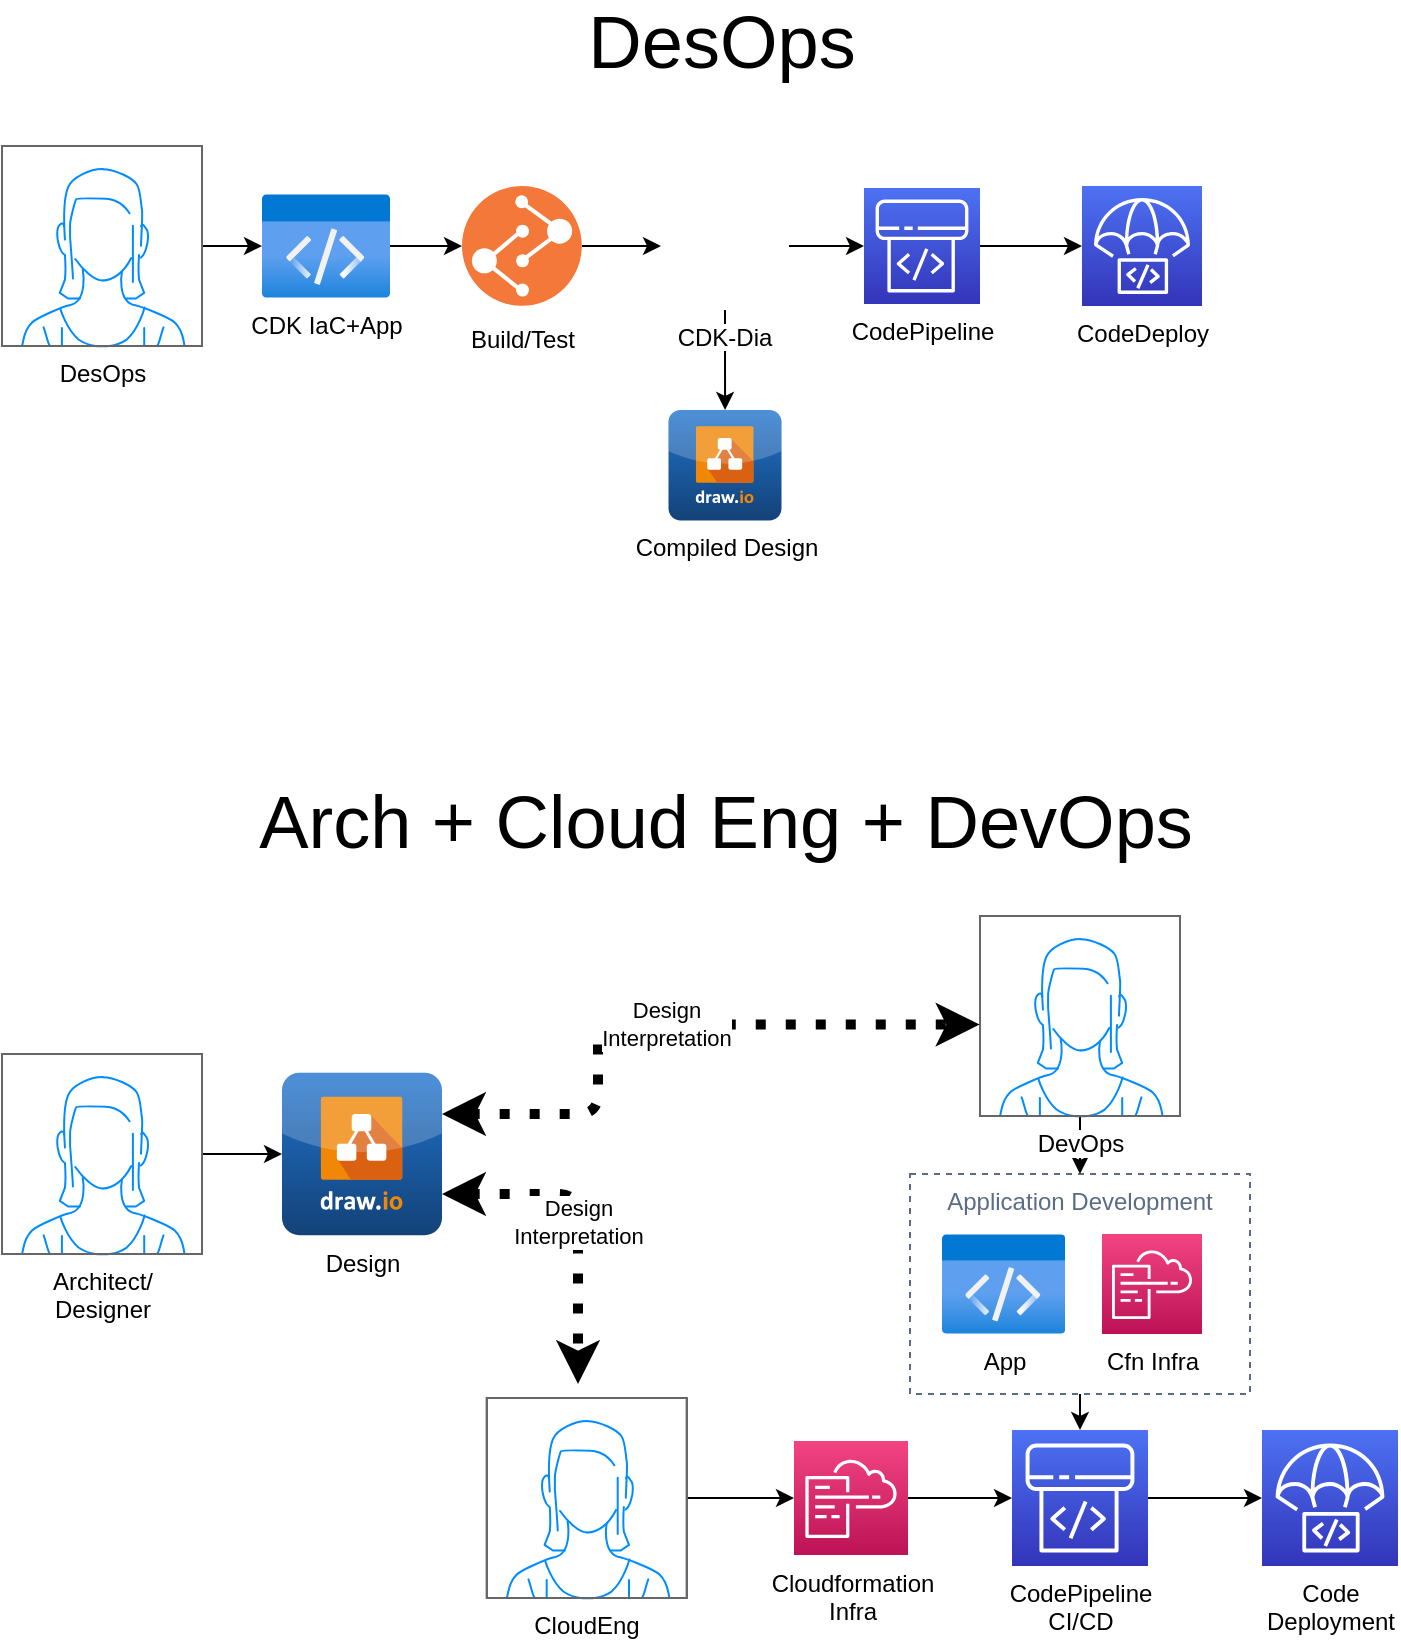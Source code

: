 <mxfile>
    <diagram id="8aNqu9n2fzhEXeBJSeK7" name="Page-1">
        <mxGraphModel dx="437" dy="182" grid="1" gridSize="10" guides="1" tooltips="1" connect="1" arrows="1" fold="1" page="1" pageScale="1" pageWidth="827" pageHeight="1169" math="0" shadow="0">
            <root>
                <mxCell id="0"/>
                <mxCell id="1" parent="0"/>
                <mxCell id="44" value="Application Development" style="fillColor=none;strokeColor=#5A6C86;dashed=1;verticalAlign=top;fontStyle=0;fontColor=#5A6C86;labelBackgroundColor=default;" vertex="1" parent="1">
                    <mxGeometry x="474" y="610" width="170" height="110" as="geometry"/>
                </mxCell>
                <mxCell id="11" style="edgeStyle=none;html=1;fontColor=default;labelBackgroundColor=default;" parent="1" source="7" target="10" edge="1">
                    <mxGeometry relative="1" as="geometry"/>
                </mxCell>
                <mxCell id="7" value="CDK IaC+App" style="aspect=fixed;html=1;points=[];align=center;image;fontSize=12;image=img/lib/azure2/general/Code.svg;fontColor=default;labelBackgroundColor=default;" parent="1" vertex="1">
                    <mxGeometry x="150" y="120" width="64" height="52" as="geometry"/>
                </mxCell>
                <mxCell id="9" style="edgeStyle=none;html=1;fontColor=default;labelBackgroundColor=default;" parent="1" source="8" target="7" edge="1">
                    <mxGeometry relative="1" as="geometry"/>
                </mxCell>
                <mxCell id="8" value="DesOps" style="verticalLabelPosition=bottom;shadow=0;dashed=0;align=center;html=1;verticalAlign=top;strokeWidth=1;shape=mxgraph.mockup.containers.userFemale;strokeColor=#666666;strokeColor2=#008cff;fontColor=default;labelBackgroundColor=default;" parent="1" vertex="1">
                    <mxGeometry x="20" y="96" width="100" height="100" as="geometry"/>
                </mxCell>
                <mxCell id="15" style="edgeStyle=none;html=1;entryX=0;entryY=0.5;entryDx=0;entryDy=0;labelBackgroundColor=default;fontColor=default;" parent="1" source="10" target="14" edge="1">
                    <mxGeometry relative="1" as="geometry"/>
                </mxCell>
                <mxCell id="10" value="Build/Test" style="aspect=fixed;perimeter=ellipsePerimeter;html=1;align=center;shadow=0;dashed=0;fontColor=default;labelBackgroundColor=default;fontSize=12;spacingTop=3;image;image=img/lib/ibm/devops/build_test.svg;" parent="1" vertex="1">
                    <mxGeometry x="250" y="116" width="60" height="60" as="geometry"/>
                </mxCell>
                <mxCell id="33" style="edgeStyle=orthogonalEdgeStyle;html=1;labelBackgroundColor=default;fontColor=default;startArrow=none;startFill=0;strokeWidth=1;" parent="1" source="14" target="32" edge="1">
                    <mxGeometry relative="1" as="geometry"/>
                </mxCell>
                <mxCell id="35" style="edgeStyle=orthogonalEdgeStyle;html=1;entryX=0;entryY=0.5;entryDx=0;entryDy=0;entryPerimeter=0;labelBackgroundColor=default;fontColor=default;startArrow=none;startFill=0;strokeWidth=1;" parent="1" source="14" target="34" edge="1">
                    <mxGeometry relative="1" as="geometry"/>
                </mxCell>
                <mxCell id="14" value="CDK-Dia" style="shape=image;verticalLabelPosition=bottom;labelBackgroundColor=default;verticalAlign=top;aspect=fixed;imageAspect=0;image=https://engineering.poppulo.com/content/images/2020/06/cdklogo-2-2.png;fontColor=default;" parent="1" vertex="1">
                    <mxGeometry x="349.5" y="114" width="64" height="64" as="geometry"/>
                </mxCell>
                <mxCell id="18" style="edgeStyle=none;html=1;labelBackgroundColor=default;fontColor=default;" parent="1" source="16" target="17" edge="1">
                    <mxGeometry relative="1" as="geometry"/>
                </mxCell>
                <mxCell id="16" value="Architect/&lt;br&gt;Designer" style="verticalLabelPosition=bottom;shadow=0;dashed=0;align=center;html=1;verticalAlign=top;strokeWidth=1;shape=mxgraph.mockup.containers.userFemale;strokeColor=#666666;strokeColor2=#008cff;fontColor=default;labelBackgroundColor=default;" parent="1" vertex="1">
                    <mxGeometry x="20" y="550" width="100" height="100" as="geometry"/>
                </mxCell>
                <mxCell id="20" value="Design&lt;br&gt;Interpretation" style="edgeStyle=orthogonalEdgeStyle;html=1;entryX=0.456;entryY=-0.07;entryDx=0;entryDy=0;entryPerimeter=0;labelBackgroundColor=default;fontColor=default;dashed=1;strokeWidth=5;dashPattern=1 2;startArrow=classic;startFill=1;" parent="1" source="17" target="19" edge="1">
                    <mxGeometry relative="1" as="geometry">
                        <mxPoint x="200" y="650" as="sourcePoint"/>
                        <Array as="points">
                            <mxPoint x="308" y="620"/>
                        </Array>
                    </mxGeometry>
                </mxCell>
                <mxCell id="17" value="Design" style="dashed=0;outlineConnect=0;html=1;align=center;labelPosition=center;verticalLabelPosition=bottom;verticalAlign=top;shape=mxgraph.webicons.drawio2;fillColor=#2174CE;gradientColor=#134277;labelBackgroundColor=default;fontColor=default;" parent="1" vertex="1">
                    <mxGeometry x="160" y="559.4" width="80" height="81.2" as="geometry"/>
                </mxCell>
                <mxCell id="22" value="" style="edgeStyle=orthogonalEdgeStyle;html=1;labelBackgroundColor=default;fontColor=default;strokeWidth=1;" parent="1" source="19" target="21" edge="1">
                    <mxGeometry relative="1" as="geometry"/>
                </mxCell>
                <mxCell id="19" value="CloudEng" style="verticalLabelPosition=bottom;shadow=0;dashed=0;align=center;html=1;verticalAlign=top;strokeWidth=1;shape=mxgraph.mockup.containers.userFemale;strokeColor=#666666;strokeColor2=#008cff;fontColor=default;labelBackgroundColor=default;" parent="1" vertex="1">
                    <mxGeometry x="262.4" y="722" width="100" height="100" as="geometry"/>
                </mxCell>
                <mxCell id="25" style="edgeStyle=orthogonalEdgeStyle;html=1;entryX=0;entryY=0.5;entryDx=0;entryDy=0;labelBackgroundColor=default;fontColor=default;startArrow=none;startFill=0;strokeWidth=1;entryPerimeter=0;" parent="1" source="21" target="29" edge="1">
                    <mxGeometry relative="1" as="geometry">
                        <mxPoint x="550" y="772" as="targetPoint"/>
                    </mxGeometry>
                </mxCell>
                <mxCell id="21" value="Cloudformation&lt;br&gt;Infra" style="sketch=0;points=[[0,0,0],[0.25,0,0],[0.5,0,0],[0.75,0,0],[1,0,0],[0,1,0],[0.25,1,0],[0.5,1,0],[0.75,1,0],[1,1,0],[0,0.25,0],[0,0.5,0],[0,0.75,0],[1,0.25,0],[1,0.5,0],[1,0.75,0]];points=[[0,0,0],[0.25,0,0],[0.5,0,0],[0.75,0,0],[1,0,0],[0,1,0],[0.25,1,0],[0.5,1,0],[0.75,1,0],[1,1,0],[0,0.25,0],[0,0.5,0],[0,0.75,0],[1,0.25,0],[1,0.5,0],[1,0.75,0]];outlineConnect=0;fontColor=default;gradientColor=#F34482;gradientDirection=north;fillColor=#BC1356;strokeColor=#ffffff;dashed=0;verticalLabelPosition=bottom;verticalAlign=top;align=center;html=1;fontSize=12;fontStyle=0;aspect=fixed;shape=mxgraph.aws4.resourceIcon;resIcon=mxgraph.aws4.cloudformation;labelBackgroundColor=default;" parent="1" vertex="1">
                    <mxGeometry x="416" y="743.5" width="57" height="57" as="geometry"/>
                </mxCell>
                <mxCell id="26" style="edgeStyle=orthogonalEdgeStyle;html=1;labelBackgroundColor=default;fontColor=default;startArrow=none;startFill=0;strokeWidth=1;entryX=0.5;entryY=0;entryDx=0;entryDy=0;" parent="1" source="23" target="44" edge="1">
                    <mxGeometry relative="1" as="geometry">
                        <mxPoint x="560.0" y="762" as="targetPoint"/>
                    </mxGeometry>
                </mxCell>
                <mxCell id="23" value="DevOps" style="verticalLabelPosition=bottom;shadow=0;dashed=0;align=center;html=1;verticalAlign=top;strokeWidth=1;shape=mxgraph.mockup.containers.userFemale;strokeColor=#666666;strokeColor2=#008cff;fontColor=default;labelBackgroundColor=default;" parent="1" vertex="1">
                    <mxGeometry x="509" y="481" width="100" height="100" as="geometry"/>
                </mxCell>
                <mxCell id="31" style="edgeStyle=orthogonalEdgeStyle;html=1;entryX=0;entryY=0.5;entryDx=0;entryDy=0;entryPerimeter=0;labelBackgroundColor=default;fontColor=default;startArrow=none;startFill=0;strokeWidth=1;" parent="1" source="29" target="30" edge="1">
                    <mxGeometry relative="1" as="geometry"/>
                </mxCell>
                <mxCell id="29" value="CodePipeline&lt;br&gt;CI/CD" style="sketch=0;points=[[0,0,0],[0.25,0,0],[0.5,0,0],[0.75,0,0],[1,0,0],[0,1,0],[0.25,1,0],[0.5,1,0],[0.75,1,0],[1,1,0],[0,0.25,0],[0,0.5,0],[0,0.75,0],[1,0.25,0],[1,0.5,0],[1,0.75,0]];outlineConnect=0;fontColor=default;gradientColor=#4D72F3;gradientDirection=north;fillColor=#3334B9;strokeColor=#ffffff;dashed=0;verticalLabelPosition=bottom;verticalAlign=top;align=center;html=1;fontSize=12;fontStyle=0;aspect=fixed;shape=mxgraph.aws4.resourceIcon;resIcon=mxgraph.aws4.codepipeline;labelBackgroundColor=default;" parent="1" vertex="1">
                    <mxGeometry x="525" y="738" width="68" height="68" as="geometry"/>
                </mxCell>
                <mxCell id="30" value="Code &lt;br&gt;Deployment" style="sketch=0;points=[[0,0,0],[0.25,0,0],[0.5,0,0],[0.75,0,0],[1,0,0],[0,1,0],[0.25,1,0],[0.5,1,0],[0.75,1,0],[1,1,0],[0,0.25,0],[0,0.5,0],[0,0.75,0],[1,0.25,0],[1,0.5,0],[1,0.75,0]];outlineConnect=0;fontColor=default;gradientColor=#4D72F3;gradientDirection=north;fillColor=#3334B9;strokeColor=#ffffff;dashed=0;verticalLabelPosition=bottom;verticalAlign=top;align=center;html=1;fontSize=12;fontStyle=0;aspect=fixed;shape=mxgraph.aws4.resourceIcon;resIcon=mxgraph.aws4.codedeploy;labelBackgroundColor=default;" parent="1" vertex="1">
                    <mxGeometry x="650" y="738" width="68" height="68" as="geometry"/>
                </mxCell>
                <mxCell id="32" value="Compiled Design" style="dashed=0;outlineConnect=0;html=1;align=center;labelPosition=center;verticalLabelPosition=bottom;verticalAlign=top;shape=mxgraph.webicons.drawio2;fillColor=#2174CE;gradientColor=#134277;labelBackgroundColor=default;fontColor=default;" parent="1" vertex="1">
                    <mxGeometry x="353.25" y="228" width="56.5" height="55.2" as="geometry"/>
                </mxCell>
                <mxCell id="40" style="edgeStyle=orthogonalEdgeStyle;html=1;labelBackgroundColor=default;fontColor=default;startArrow=none;startFill=0;strokeWidth=1;" parent="1" source="34" target="39" edge="1">
                    <mxGeometry relative="1" as="geometry"/>
                </mxCell>
                <mxCell id="34" value="CodePipeline" style="sketch=0;points=[[0,0,0],[0.25,0,0],[0.5,0,0],[0.75,0,0],[1,0,0],[0,1,0],[0.25,1,0],[0.5,1,0],[0.75,1,0],[1,1,0],[0,0.25,0],[0,0.5,0],[0,0.75,0],[1,0.25,0],[1,0.5,0],[1,0.75,0]];outlineConnect=0;fontColor=default;gradientColor=#4D72F3;gradientDirection=north;fillColor=#3334B9;strokeColor=#ffffff;dashed=0;verticalLabelPosition=bottom;verticalAlign=top;align=center;html=1;fontSize=12;fontStyle=0;aspect=fixed;shape=mxgraph.aws4.resourceIcon;resIcon=mxgraph.aws4.codepipeline;labelBackgroundColor=default;" parent="1" vertex="1">
                    <mxGeometry x="451" y="117" width="58" height="58" as="geometry"/>
                </mxCell>
                <mxCell id="37" style="edgeStyle=orthogonalEdgeStyle;html=1;entryX=0.5;entryY=0;entryDx=0;entryDy=0;entryPerimeter=0;labelBackgroundColor=default;fontColor=default;startArrow=none;startFill=0;strokeWidth=1;exitX=0.5;exitY=1;exitDx=0;exitDy=0;" parent="1" source="44" target="29" edge="1">
                    <mxGeometry relative="1" as="geometry"/>
                </mxCell>
                <mxCell id="36" value="App" style="aspect=fixed;html=1;points=[];align=center;image;fontSize=12;image=img/lib/azure2/general/Code.svg;fontColor=default;labelBackgroundColor=default;" parent="1" vertex="1">
                    <mxGeometry x="490" y="640" width="61.54" height="50" as="geometry"/>
                </mxCell>
                <mxCell id="39" value="CodeDeploy" style="sketch=0;points=[[0,0,0],[0.25,0,0],[0.5,0,0],[0.75,0,0],[1,0,0],[0,1,0],[0.25,1,0],[0.5,1,0],[0.75,1,0],[1,1,0],[0,0.25,0],[0,0.5,0],[0,0.75,0],[1,0.25,0],[1,0.5,0],[1,0.75,0]];outlineConnect=0;fontColor=default;gradientColor=#4D72F3;gradientDirection=north;fillColor=#3334B9;strokeColor=#ffffff;dashed=0;verticalLabelPosition=bottom;verticalAlign=top;align=center;html=1;fontSize=12;fontStyle=0;aspect=fixed;shape=mxgraph.aws4.resourceIcon;resIcon=mxgraph.aws4.codedeploy;labelBackgroundColor=default;" parent="1" vertex="1">
                    <mxGeometry x="560" y="116" width="60" height="60" as="geometry"/>
                </mxCell>
                <mxCell id="41" value="DesOps" style="text;html=1;strokeColor=none;fillColor=none;align=center;verticalAlign=middle;whiteSpace=wrap;rounded=0;labelBackgroundColor=default;fontColor=default;fontSize=37;" parent="1" vertex="1">
                    <mxGeometry x="349.5" y="30" width="60" height="30" as="geometry"/>
                </mxCell>
                <mxCell id="42" value="Arch + Cloud Eng + DevOps" style="text;html=1;strokeColor=none;fillColor=none;align=center;verticalAlign=middle;whiteSpace=wrap;rounded=0;labelBackgroundColor=default;fontColor=default;fontSize=37;" parent="1" vertex="1">
                    <mxGeometry x="91.5" y="420" width="580" height="30" as="geometry"/>
                </mxCell>
                <mxCell id="43" value="Cfn Infra" style="sketch=0;points=[[0,0,0],[0.25,0,0],[0.5,0,0],[0.75,0,0],[1,0,0],[0,1,0],[0.25,1,0],[0.5,1,0],[0.75,1,0],[1,1,0],[0,0.25,0],[0,0.5,0],[0,0.75,0],[1,0.25,0],[1,0.5,0],[1,0.75,0]];points=[[0,0,0],[0.25,0,0],[0.5,0,0],[0.75,0,0],[1,0,0],[0,1,0],[0.25,1,0],[0.5,1,0],[0.75,1,0],[1,1,0],[0,0.25,0],[0,0.5,0],[0,0.75,0],[1,0.25,0],[1,0.5,0],[1,0.75,0]];outlineConnect=0;fontColor=default;gradientColor=#F34482;gradientDirection=north;fillColor=#BC1356;strokeColor=#ffffff;dashed=0;verticalLabelPosition=bottom;verticalAlign=top;align=center;html=1;fontSize=12;fontStyle=0;aspect=fixed;shape=mxgraph.aws4.resourceIcon;resIcon=mxgraph.aws4.cloudformation;labelBackgroundColor=default;" vertex="1" parent="1">
                    <mxGeometry x="570" y="640" width="50" height="50" as="geometry"/>
                </mxCell>
                <mxCell id="45" value="Design&lt;br&gt;Interpretation" style="edgeStyle=orthogonalEdgeStyle;html=1;labelBackgroundColor=default;fontColor=default;dashed=1;strokeWidth=5;dashPattern=1 2;startArrow=classic;startFill=1;entryX=-0.002;entryY=0.543;entryDx=0;entryDy=0;entryPerimeter=0;" edge="1" parent="1" source="17" target="23">
                    <mxGeometry relative="1" as="geometry">
                        <mxPoint x="260" y="580" as="sourcePoint"/>
                        <Array as="points">
                            <mxPoint x="318" y="580"/>
                            <mxPoint x="318" y="535"/>
                        </Array>
                        <mxPoint x="460" y="600" as="targetPoint"/>
                    </mxGeometry>
                </mxCell>
            </root>
        </mxGraphModel>
    </diagram>
</mxfile>